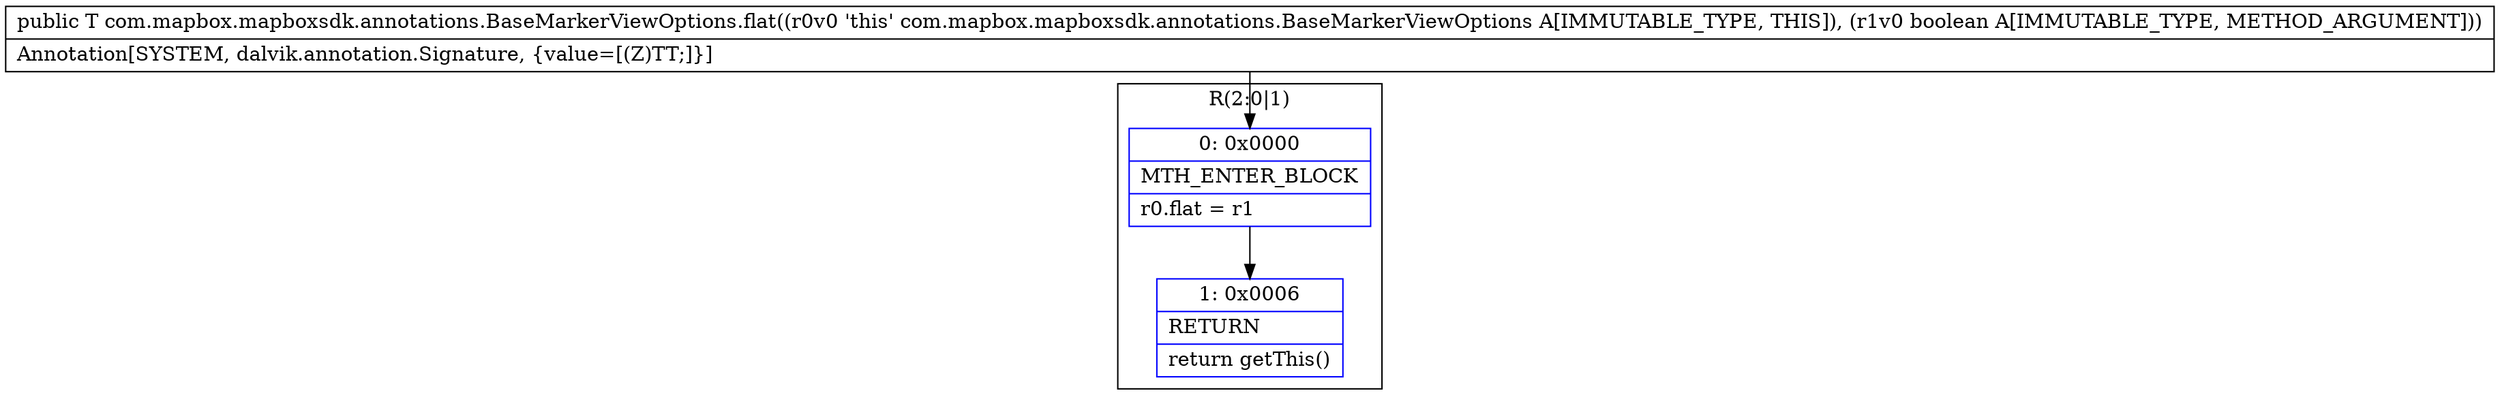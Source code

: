 digraph "CFG forcom.mapbox.mapboxsdk.annotations.BaseMarkerViewOptions.flat(Z)Lcom\/mapbox\/mapboxsdk\/annotations\/BaseMarkerViewOptions;" {
subgraph cluster_Region_93251209 {
label = "R(2:0|1)";
node [shape=record,color=blue];
Node_0 [shape=record,label="{0\:\ 0x0000|MTH_ENTER_BLOCK\l|r0.flat = r1\l}"];
Node_1 [shape=record,label="{1\:\ 0x0006|RETURN\l|return getThis()\l}"];
}
MethodNode[shape=record,label="{public T com.mapbox.mapboxsdk.annotations.BaseMarkerViewOptions.flat((r0v0 'this' com.mapbox.mapboxsdk.annotations.BaseMarkerViewOptions A[IMMUTABLE_TYPE, THIS]), (r1v0 boolean A[IMMUTABLE_TYPE, METHOD_ARGUMENT]))  | Annotation[SYSTEM, dalvik.annotation.Signature, \{value=[(Z)TT;]\}]\l}"];
MethodNode -> Node_0;
Node_0 -> Node_1;
}

